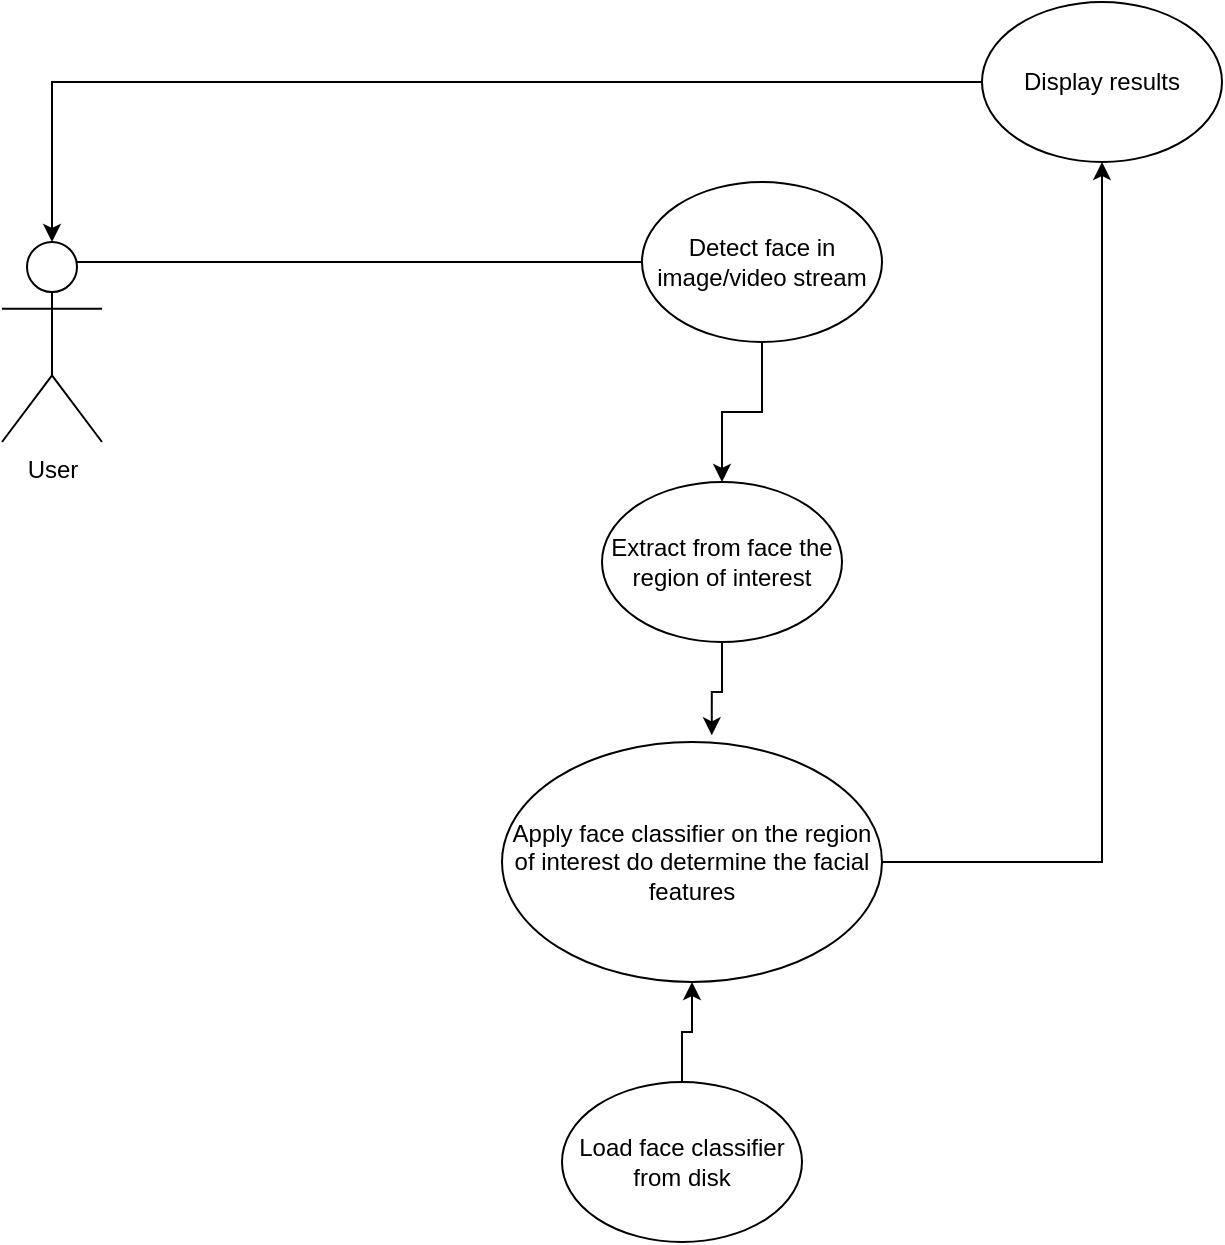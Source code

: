 <mxfile version="22.1.3" type="github">
  <diagram name="Page-1" id="RIxV8ZQdtHmNmN-mOjKy">
    <mxGraphModel dx="2100" dy="1130" grid="1" gridSize="10" guides="1" tooltips="1" connect="1" arrows="1" fold="1" page="1" pageScale="1" pageWidth="850" pageHeight="1100" math="0" shadow="0">
      <root>
        <mxCell id="0" />
        <mxCell id="1" parent="0" />
        <mxCell id="L5eYhkyJ40Zqo-MPOjNk-6" style="edgeStyle=orthogonalEdgeStyle;rounded=0;orthogonalLoop=1;jettySize=auto;html=1;" edge="1" parent="1" source="L5eYhkyJ40Zqo-MPOjNk-3" target="L5eYhkyJ40Zqo-MPOjNk-4">
          <mxGeometry relative="1" as="geometry" />
        </mxCell>
        <mxCell id="L5eYhkyJ40Zqo-MPOjNk-3" value="Display results" style="ellipse;whiteSpace=wrap;html=1;" vertex="1" parent="1">
          <mxGeometry x="650" y="100" width="120" height="80" as="geometry" />
        </mxCell>
        <mxCell id="L5eYhkyJ40Zqo-MPOjNk-4" value="User" style="shape=umlActor;verticalLabelPosition=bottom;verticalAlign=top;html=1;outlineConnect=0;" vertex="1" parent="1">
          <mxGeometry x="160" y="220" width="50" height="100" as="geometry" />
        </mxCell>
        <mxCell id="L5eYhkyJ40Zqo-MPOjNk-17" style="edgeStyle=orthogonalEdgeStyle;rounded=0;orthogonalLoop=1;jettySize=auto;html=1;entryX=0.5;entryY=1;entryDx=0;entryDy=0;" edge="1" parent="1" source="L5eYhkyJ40Zqo-MPOjNk-7" target="L5eYhkyJ40Zqo-MPOjNk-14">
          <mxGeometry relative="1" as="geometry" />
        </mxCell>
        <mxCell id="L5eYhkyJ40Zqo-MPOjNk-7" value="Load face classifier from disk" style="ellipse;whiteSpace=wrap;html=1;" vertex="1" parent="1">
          <mxGeometry x="440" y="640" width="120" height="80" as="geometry" />
        </mxCell>
        <mxCell id="L5eYhkyJ40Zqo-MPOjNk-18" style="edgeStyle=orthogonalEdgeStyle;rounded=0;orthogonalLoop=1;jettySize=auto;html=1;entryX=0.5;entryY=0;entryDx=0;entryDy=0;" edge="1" parent="1" source="L5eYhkyJ40Zqo-MPOjNk-9" target="L5eYhkyJ40Zqo-MPOjNk-11">
          <mxGeometry relative="1" as="geometry" />
        </mxCell>
        <mxCell id="L5eYhkyJ40Zqo-MPOjNk-9" value="Detect face in image/video stream" style="ellipse;whiteSpace=wrap;html=1;" vertex="1" parent="1">
          <mxGeometry x="480" y="190" width="120" height="80" as="geometry" />
        </mxCell>
        <mxCell id="L5eYhkyJ40Zqo-MPOjNk-10" value="" style="endArrow=none;html=1;rounded=0;exitX=0.75;exitY=0.1;exitDx=0;exitDy=0;exitPerimeter=0;entryX=0;entryY=0.5;entryDx=0;entryDy=0;" edge="1" parent="1" source="L5eYhkyJ40Zqo-MPOjNk-4" target="L5eYhkyJ40Zqo-MPOjNk-9">
          <mxGeometry width="50" height="50" relative="1" as="geometry">
            <mxPoint x="210" y="220" as="sourcePoint" />
            <mxPoint x="450" y="190" as="targetPoint" />
          </mxGeometry>
        </mxCell>
        <mxCell id="L5eYhkyJ40Zqo-MPOjNk-11" value="Extract from face the region of interest" style="ellipse;whiteSpace=wrap;html=1;" vertex="1" parent="1">
          <mxGeometry x="460" y="340" width="120" height="80" as="geometry" />
        </mxCell>
        <mxCell id="L5eYhkyJ40Zqo-MPOjNk-16" style="edgeStyle=orthogonalEdgeStyle;rounded=0;orthogonalLoop=1;jettySize=auto;html=1;entryX=0.5;entryY=1;entryDx=0;entryDy=0;" edge="1" parent="1" source="L5eYhkyJ40Zqo-MPOjNk-14" target="L5eYhkyJ40Zqo-MPOjNk-3">
          <mxGeometry relative="1" as="geometry">
            <mxPoint x="740" y="310" as="targetPoint" />
          </mxGeometry>
        </mxCell>
        <mxCell id="L5eYhkyJ40Zqo-MPOjNk-14" value="Apply face classifier on the region of interest do determine the facial features" style="ellipse;whiteSpace=wrap;html=1;" vertex="1" parent="1">
          <mxGeometry x="410" y="470" width="190" height="120" as="geometry" />
        </mxCell>
        <mxCell id="L5eYhkyJ40Zqo-MPOjNk-15" style="edgeStyle=orthogonalEdgeStyle;rounded=0;orthogonalLoop=1;jettySize=auto;html=1;entryX=0.552;entryY=-0.028;entryDx=0;entryDy=0;entryPerimeter=0;" edge="1" parent="1" source="L5eYhkyJ40Zqo-MPOjNk-11" target="L5eYhkyJ40Zqo-MPOjNk-14">
          <mxGeometry relative="1" as="geometry" />
        </mxCell>
      </root>
    </mxGraphModel>
  </diagram>
</mxfile>
